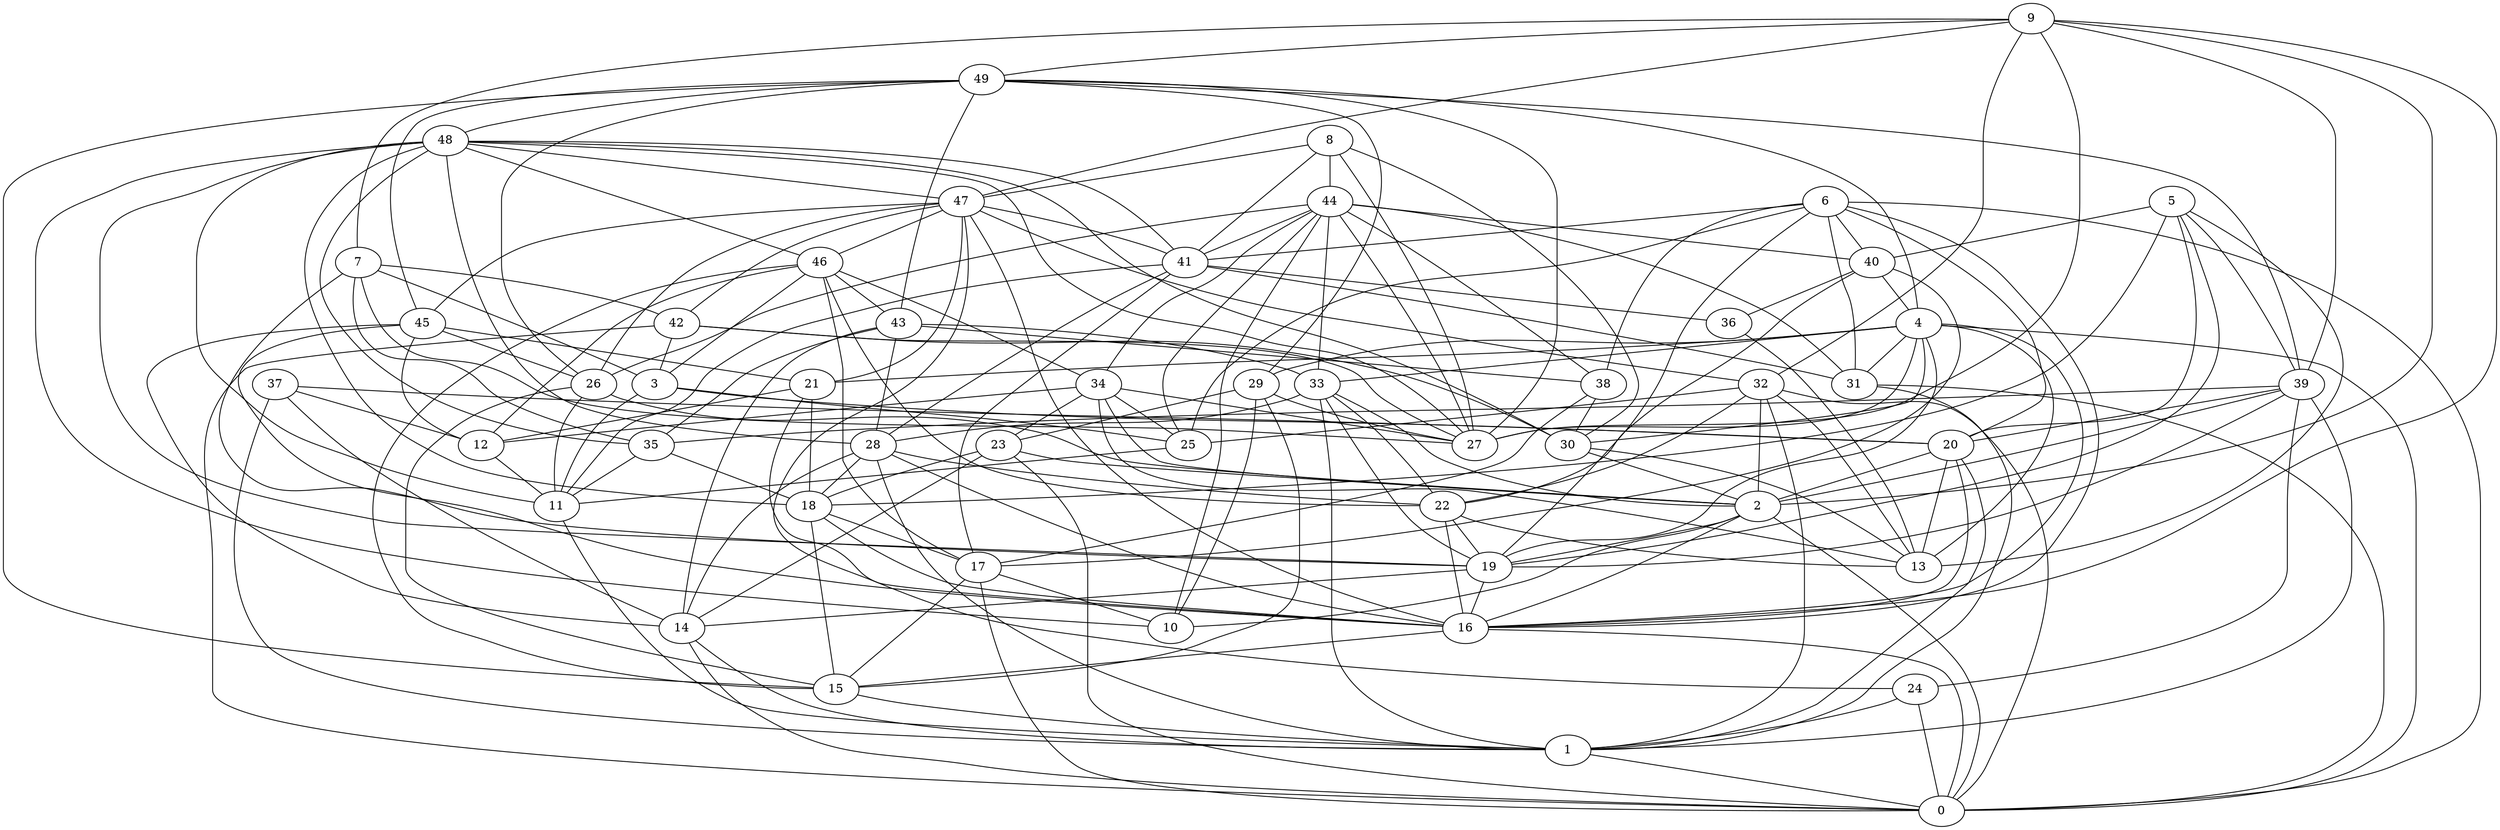 digraph GG_graph {

subgraph G_graph {
edge [color = black]
"18" -> "15" [dir = none]
"37" -> "1" [dir = none]
"37" -> "14" [dir = none]
"37" -> "12" [dir = none]
"34" -> "23" [dir = none]
"34" -> "13" [dir = none]
"14" -> "0" [dir = none]
"8" -> "41" [dir = none]
"8" -> "27" [dir = none]
"8" -> "30" [dir = none]
"49" -> "29" [dir = none]
"49" -> "48" [dir = none]
"49" -> "4" [dir = none]
"49" -> "26" [dir = none]
"42" -> "0" [dir = none]
"42" -> "27" [dir = none]
"42" -> "3" [dir = none]
"20" -> "2" [dir = none]
"20" -> "16" [dir = none]
"21" -> "18" [dir = none]
"23" -> "14" [dir = none]
"23" -> "2" [dir = none]
"43" -> "35" [dir = none]
"43" -> "14" [dir = none]
"43" -> "28" [dir = none]
"15" -> "1" [dir = none]
"29" -> "15" [dir = none]
"4" -> "33" [dir = none]
"4" -> "27" [dir = none]
"4" -> "13" [dir = none]
"4" -> "0" [dir = none]
"4" -> "19" [dir = none]
"41" -> "36" [dir = none]
"41" -> "17" [dir = none]
"41" -> "31" [dir = none]
"41" -> "28" [dir = none]
"28" -> "16" [dir = none]
"28" -> "18" [dir = none]
"28" -> "1" [dir = none]
"46" -> "22" [dir = none]
"46" -> "12" [dir = none]
"19" -> "14" [dir = none]
"19" -> "16" [dir = none]
"40" -> "4" [dir = none]
"40" -> "17" [dir = none]
"17" -> "15" [dir = none]
"9" -> "32" [dir = none]
"9" -> "2" [dir = none]
"9" -> "27" [dir = none]
"9" -> "16" [dir = none]
"9" -> "39" [dir = none]
"5" -> "39" [dir = none]
"5" -> "18" [dir = none]
"5" -> "19" [dir = none]
"44" -> "40" [dir = none]
"44" -> "31" [dir = none]
"12" -> "11" [dir = none]
"33" -> "28" [dir = none]
"33" -> "22" [dir = none]
"1" -> "0" [dir = none]
"36" -> "13" [dir = none]
"38" -> "30" [dir = none]
"45" -> "16" [dir = none]
"45" -> "14" [dir = none]
"3" -> "20" [dir = none]
"6" -> "25" [dir = none]
"6" -> "38" [dir = none]
"6" -> "0" [dir = none]
"6" -> "20" [dir = none]
"6" -> "41" [dir = none]
"30" -> "2" [dir = none]
"26" -> "2" [dir = none]
"32" -> "0" [dir = none]
"32" -> "2" [dir = none]
"32" -> "13" [dir = none]
"2" -> "10" [dir = none]
"2" -> "0" [dir = none]
"25" -> "11" [dir = none]
"24" -> "1" [dir = none]
"24" -> "0" [dir = none]
"31" -> "0" [dir = none]
"47" -> "41" [dir = none]
"47" -> "16" [dir = none]
"47" -> "26" [dir = none]
"47" -> "45" [dir = none]
"47" -> "21" [dir = none]
"16" -> "0" [dir = none]
"7" -> "35" [dir = none]
"7" -> "27" [dir = none]
"11" -> "1" [dir = none]
"48" -> "41" [dir = none]
"48" -> "46" [dir = none]
"48" -> "19" [dir = none]
"48" -> "35" [dir = none]
"48" -> "28" [dir = none]
"48" -> "18" [dir = none]
"48" -> "10" [dir = none]
"48" -> "11" [dir = none]
"5" -> "13" [dir = none]
"46" -> "17" [dir = none]
"33" -> "2" [dir = none]
"48" -> "47" [dir = none]
"22" -> "19" [dir = none]
"4" -> "31" [dir = none]
"16" -> "15" [dir = none]
"44" -> "41" [dir = none]
"20" -> "1" [dir = none]
"3" -> "25" [dir = none]
"47" -> "42" [dir = none]
"21" -> "16" [dir = none]
"47" -> "24" [dir = none]
"49" -> "27" [dir = none]
"39" -> "35" [dir = none]
"45" -> "21" [dir = none]
"26" -> "11" [dir = none]
"46" -> "43" [dir = none]
"9" -> "49" [dir = none]
"23" -> "0" [dir = none]
"23" -> "18" [dir = none]
"46" -> "3" [dir = none]
"39" -> "1" [dir = none]
"8" -> "44" [dir = none]
"2" -> "19" [dir = none]
"32" -> "22" [dir = none]
"45" -> "12" [dir = none]
"28" -> "14" [dir = none]
"46" -> "34" [dir = none]
"6" -> "19" [dir = none]
"4" -> "29" [dir = none]
"6" -> "40" [dir = none]
"6" -> "16" [dir = none]
"39" -> "20" [dir = none]
"32" -> "25" [dir = none]
"49" -> "43" [dir = none]
"47" -> "32" [dir = none]
"49" -> "45" [dir = none]
"14" -> "1" [dir = none]
"28" -> "22" [dir = none]
"6" -> "31" [dir = none]
"29" -> "10" [dir = none]
"33" -> "19" [dir = none]
"34" -> "25" [dir = none]
"34" -> "12" [dir = none]
"39" -> "2" [dir = none]
"42" -> "30" [dir = none]
"8" -> "47" [dir = none]
"45" -> "26" [dir = none]
"46" -> "15" [dir = none]
"49" -> "39" [dir = none]
"18" -> "16" [dir = none]
"44" -> "33" [dir = none]
"21" -> "12" [dir = none]
"44" -> "26" [dir = none]
"40" -> "22" [dir = none]
"31" -> "1" [dir = none]
"40" -> "36" [dir = none]
"44" -> "34" [dir = none]
"17" -> "10" [dir = none]
"44" -> "25" [dir = none]
"49" -> "15" [dir = none]
"43" -> "38" [dir = none]
"7" -> "42" [dir = none]
"30" -> "13" [dir = none]
"7" -> "19" [dir = none]
"9" -> "47" [dir = none]
"38" -> "17" [dir = none]
"47" -> "46" [dir = none]
"37" -> "20" [dir = none]
"5" -> "20" [dir = none]
"33" -> "1" [dir = none]
"35" -> "11" [dir = none]
"48" -> "27" [dir = none]
"22" -> "13" [dir = none]
"2" -> "16" [dir = none]
"34" -> "2" [dir = none]
"34" -> "27" [dir = none]
"18" -> "17" [dir = none]
"17" -> "0" [dir = none]
"29" -> "27" [dir = none]
"4" -> "30" [dir = none]
"43" -> "33" [dir = none]
"9" -> "7" [dir = none]
"48" -> "30" [dir = none]
"26" -> "15" [dir = none]
"3" -> "11" [dir = none]
"39" -> "24" [dir = none]
"44" -> "27" [dir = none]
"39" -> "19" [dir = none]
"7" -> "3" [dir = none]
"44" -> "10" [dir = none]
"4" -> "16" [dir = none]
"44" -> "38" [dir = none]
"4" -> "21" [dir = none]
"29" -> "23" [dir = none]
"5" -> "40" [dir = none]
"22" -> "16" [dir = none]
"41" -> "11" [dir = none]
"35" -> "18" [dir = none]
"20" -> "13" [dir = none]
"32" -> "1" [dir = none]
}

}
